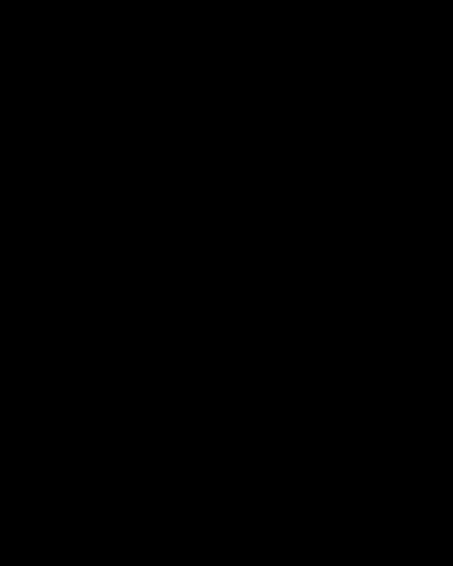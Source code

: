 reset

set samples 1000
set encoding utf8
set border linewidth 2.5
set key font ",18"

set xlabel "{/:Italic v_{||}}"
set ylabel "{/:Italic P(v_{||})}"

file = "hist_vpar_10_0.04405.dat"

EV = 6
LW = 6

set term post enh col font "Latin_Modern_Roman" 22 size 20cm,16cm
set out "VPDF.eps"

y=1
k=0.04405
pi=3.14159265359
b=10
g=10

set xrange [-5:25]

f(x) = (((y+k)/(pi*g))**0.5)*exp(-((y+k)*(x-b/(y+k))**2)/(g))

plot file every EV ls 7 linecolor rgb "red" pointsize 2 notitle,\
     f(x) lw LW linecolor rgb "black"  notitle


